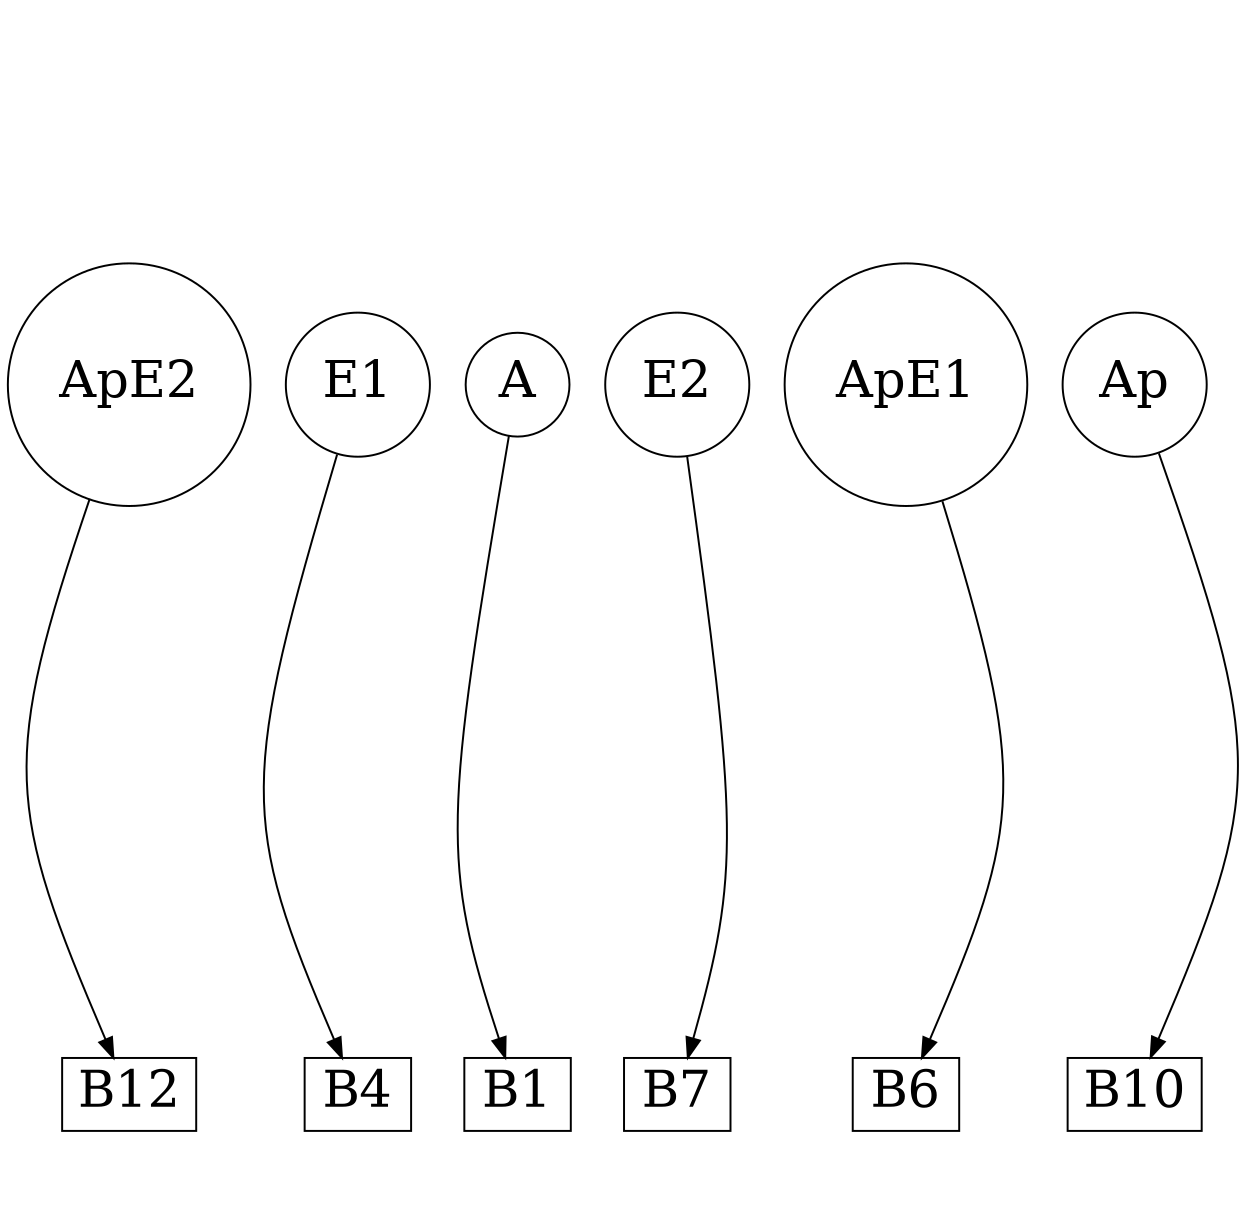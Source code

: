 strict digraph G {
remincross="true";
ratio="fill";
splines="curved";
overlap="true";
size="8.3,8.3";
ApE2 [shape="circle", fontsize=26, pos="50.0,80.0!"];
E1 [shape="circle", fontsize=26, pos="160.0,200.0!"];
A [shape="circle", fontsize=26, pos="0.0,120.0!"];
E2 [shape="circle", fontsize=26, pos="140.0,40.0!"];
B12 [shape="box", fontsize=26, pos="0.0,60.0!"];
ApE1 [shape="circle", fontsize=26, pos="260.0,128.0!"];
B10 [shape="box", fontsize=26, pos="110.0,90.0!"];
B7 [shape="box", fontsize=26, pos="300.0,90.0!"];
B6 [shape="box", fontsize=26, pos="320.0,160.0!"];
B4 [shape="box", fontsize=26, pos="220.0,170.0!"];
B1 [shape="box", fontsize=26, pos="0.0,200.0!"];
Ap [shape="circle", fontsize=26, pos="160.0,160.0!"];
ApE1 -> B6;
A -> B1;
ApE2 -> B12;
E2 -> B7;
E1 -> B4;
Ap -> B10;
}
